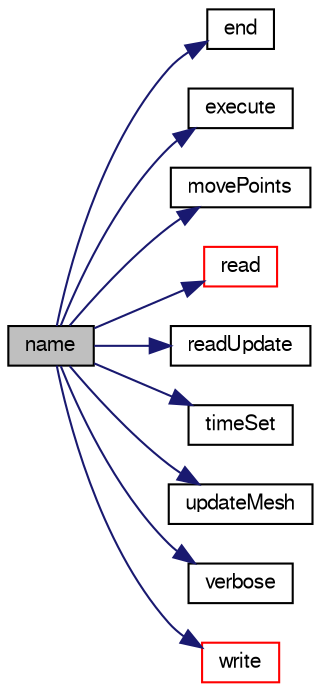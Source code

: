 digraph "name"
{
  bgcolor="transparent";
  edge [fontname="FreeSans",fontsize="10",labelfontname="FreeSans",labelfontsize="10"];
  node [fontname="FreeSans",fontsize="10",shape=record];
  rankdir="LR";
  Node41 [label="name",height=0.2,width=0.4,color="black", fillcolor="grey75", style="filled", fontcolor="black"];
  Node41 -> Node42 [color="midnightblue",fontsize="10",style="solid",fontname="FreeSans"];
  Node42 [label="end",height=0.2,width=0.4,color="black",URL="$a29386.html#aaf81d3fdaf258088d7692fa70cece087",tooltip="Execute at the final time-loop, currently does nothing. "];
  Node41 -> Node43 [color="midnightblue",fontsize="10",style="solid",fontname="FreeSans"];
  Node43 [label="execute",height=0.2,width=0.4,color="black",URL="$a29386.html#a61af3e60b94ae3e748f6fbac1e794af7",tooltip="Execute, currently does nothing. "];
  Node41 -> Node44 [color="midnightblue",fontsize="10",style="solid",fontname="FreeSans"];
  Node44 [label="movePoints",height=0.2,width=0.4,color="black",URL="$a29386.html#aa414dddde48d2a3eb6ac5df618faea9f",tooltip="Update for mesh point-motion - expires the surfaces. "];
  Node41 -> Node45 [color="midnightblue",fontsize="10",style="solid",fontname="FreeSans"];
  Node45 [label="read",height=0.2,width=0.4,color="red",URL="$a29386.html#aa9b8764750bd9ff67ca32b6551dc7847",tooltip="Read the sampledSurfaces dictionary. "];
  Node41 -> Node354 [color="midnightblue",fontsize="10",style="solid",fontname="FreeSans"];
  Node354 [label="readUpdate",height=0.2,width=0.4,color="black",URL="$a29386.html#ac4993106bbfb0217722aa2be0a56080e",tooltip="Update for changes of mesh due to readUpdate - expires the surfaces. "];
  Node41 -> Node355 [color="midnightblue",fontsize="10",style="solid",fontname="FreeSans"];
  Node355 [label="timeSet",height=0.2,width=0.4,color="black",URL="$a29386.html#a9637c56f3ddc45f3ce62ec07dbe2228f",tooltip="Called when time was set at the end of the Time::operator++. "];
  Node41 -> Node356 [color="midnightblue",fontsize="10",style="solid",fontname="FreeSans"];
  Node356 [label="updateMesh",height=0.2,width=0.4,color="black",URL="$a29386.html#ad57565956fd4064299f4bd3c4eebb1d4",tooltip="Update for changes of mesh - expires the surfaces. "];
  Node41 -> Node357 [color="midnightblue",fontsize="10",style="solid",fontname="FreeSans"];
  Node357 [label="verbose",height=0.2,width=0.4,color="black",URL="$a29386.html#aa4b38a89b75ea08d0e20d27c7c90afbc",tooltip="set verbosity level "];
  Node41 -> Node358 [color="midnightblue",fontsize="10",style="solid",fontname="FreeSans"];
  Node358 [label="write",height=0.2,width=0.4,color="red",URL="$a29386.html#aac759501cf6c7895a70eecbef0226ae1",tooltip="Sample and write. "];
}
